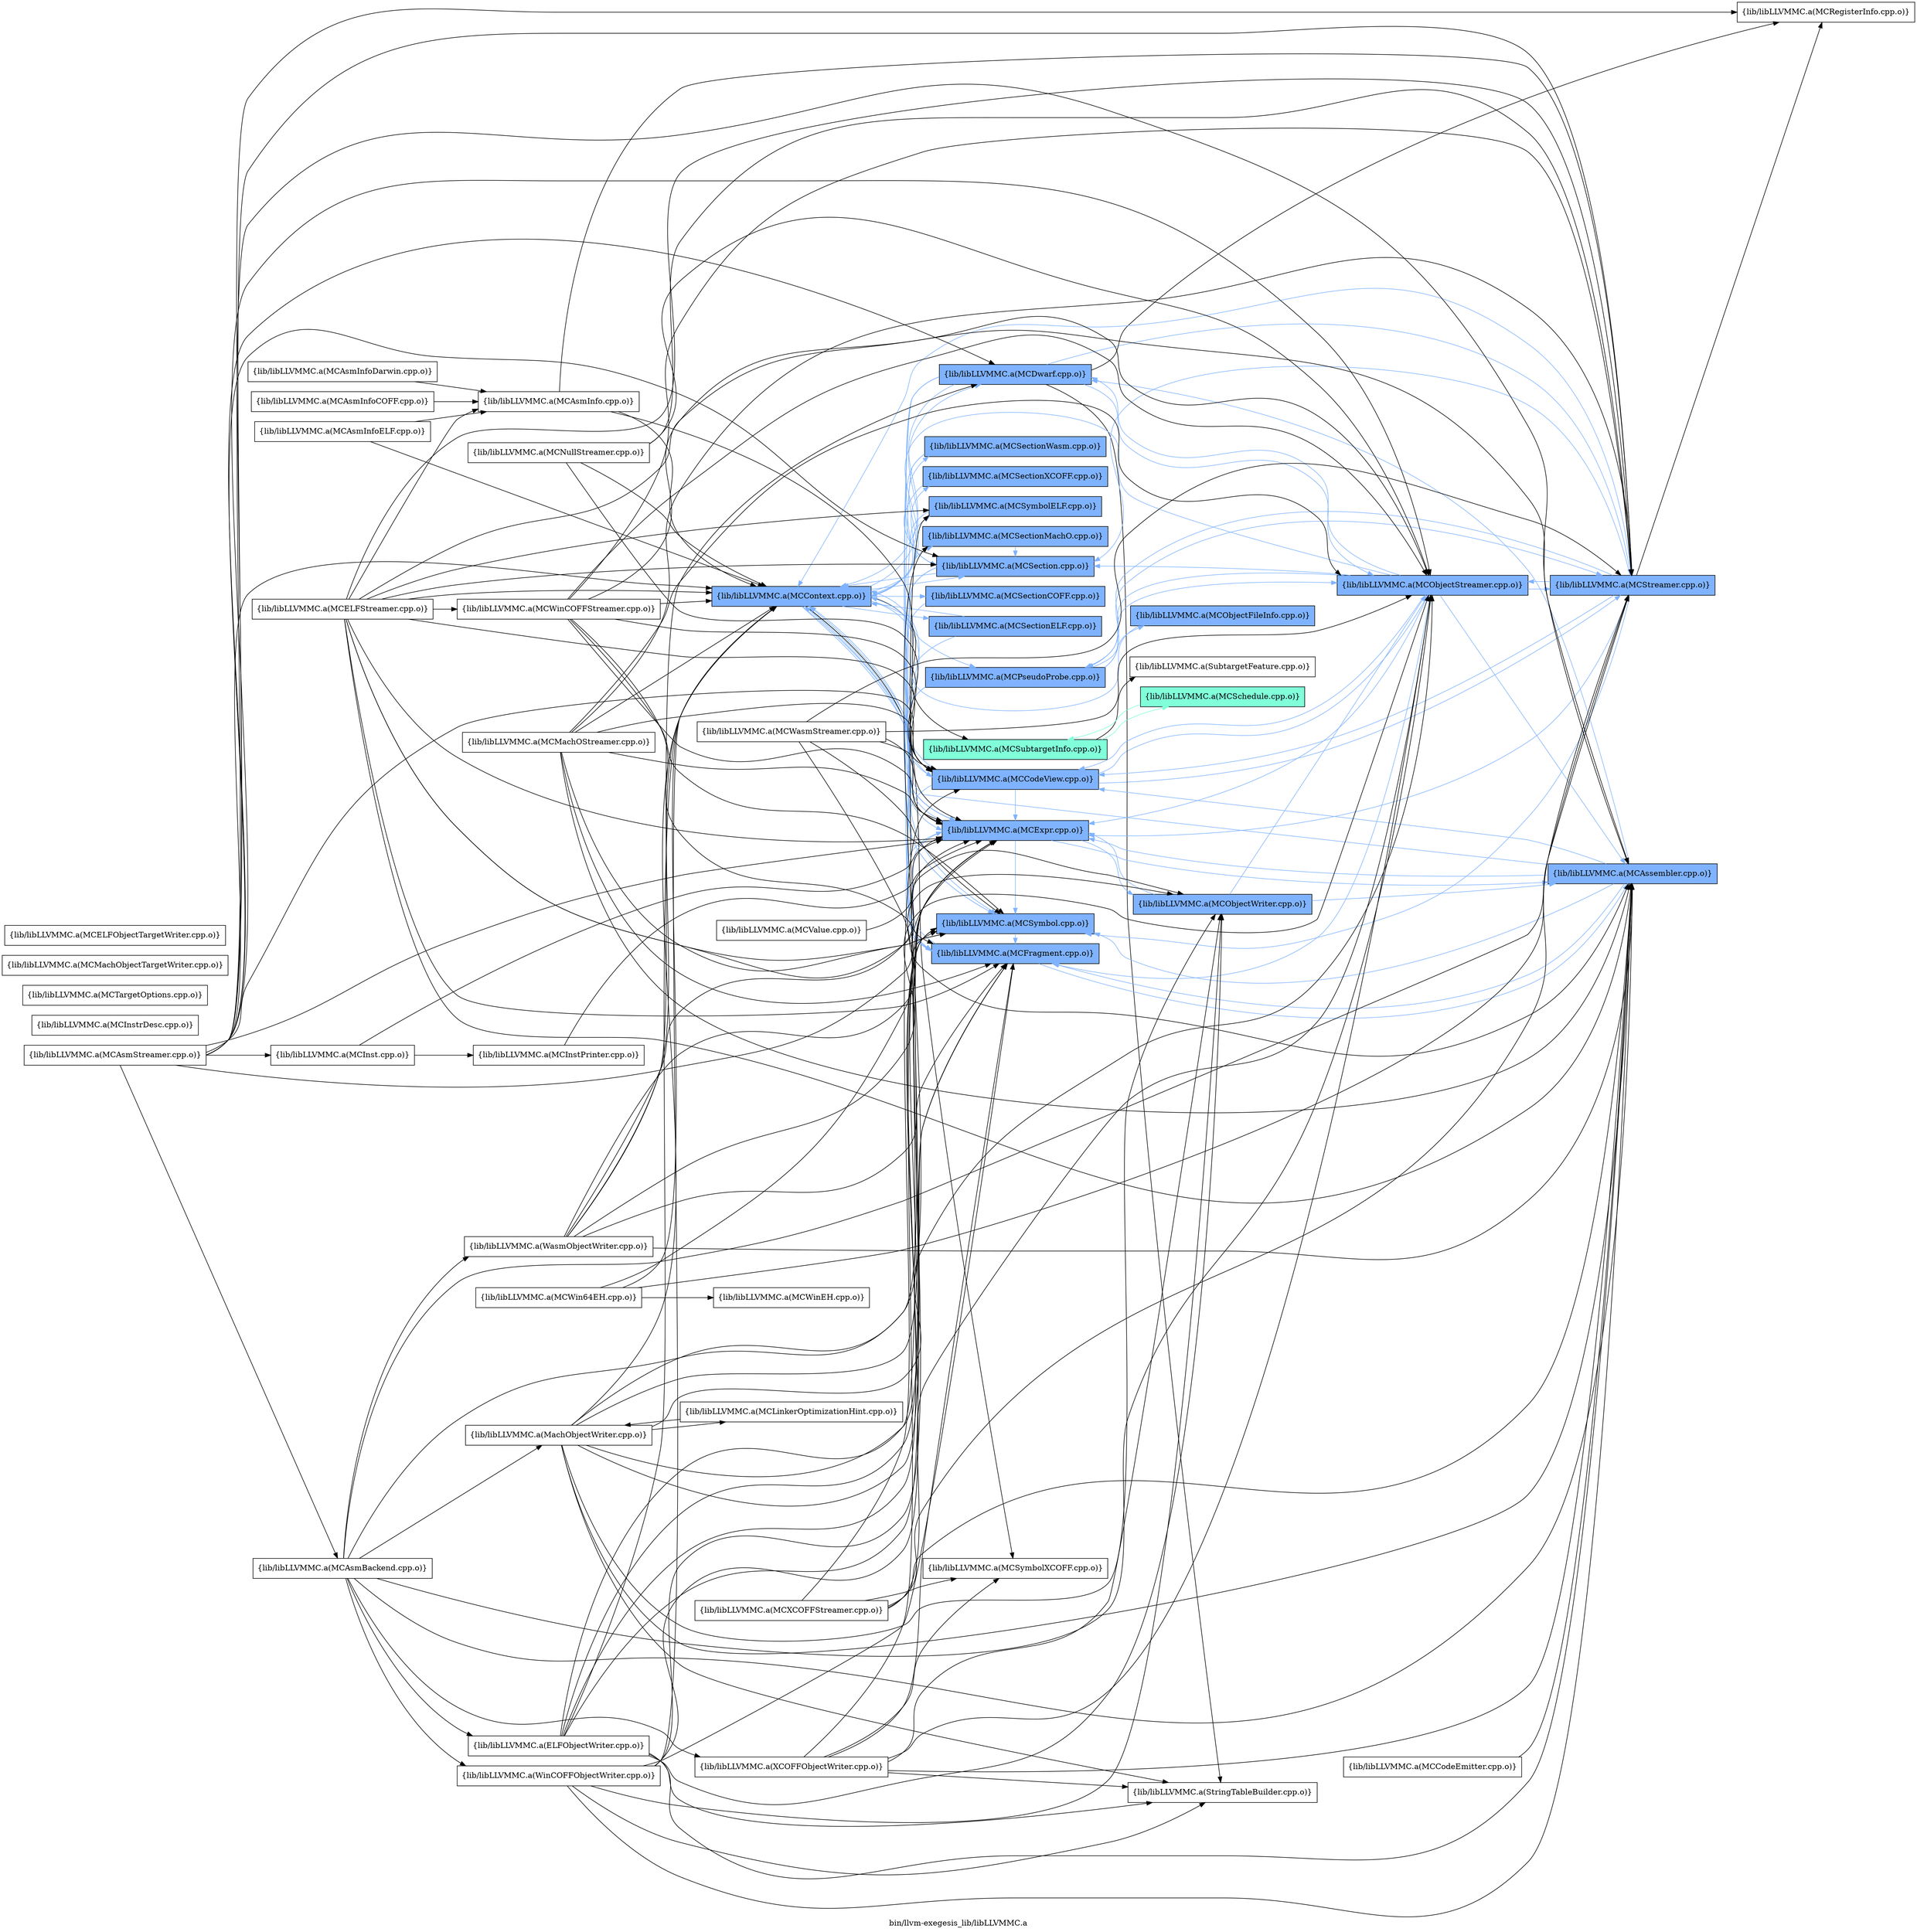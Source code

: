 digraph "bin/llvm-exegesis_lib/libLLVMMC.a" {
	label="bin/llvm-exegesis_lib/libLLVMMC.a";
	rankdir=LR;
	{ rank=same; Node0x55b4449efad8;  }
	{ rank=same; Node0x55b4449ef498; Node0x55b4449eecc8; Node0x55b4449ee5e8; Node0x55b4449d89c8; Node0x55b4449d9ff8; Node0x55b4449db128; Node0x55b4449da908; Node0x55b4449dca28; Node0x55b4449dc398; Node0x55b4449dbc18; Node0x55b4449e5178; Node0x55b4449e6028; Node0x55b4449e1f28; Node0x55b4449e2608; Node0x55b4449e2dd8;  }
	{ rank=same; Node0x55b4449efad8;  }
	{ rank=same; Node0x55b4449ef498; Node0x55b4449eecc8; Node0x55b4449ee5e8; Node0x55b4449d89c8; Node0x55b4449d9ff8; Node0x55b4449db128; Node0x55b4449da908; Node0x55b4449dca28; Node0x55b4449dc398; Node0x55b4449dbc18; Node0x55b4449e5178; Node0x55b4449e6028; Node0x55b4449e1f28; Node0x55b4449e2608; Node0x55b4449e2dd8;  }

	Node0x55b4449efad8 [shape=record,shape=box,group=2,style=filled,fillcolor="0.600000 0.5 1",label="{lib/libLLVMMC.a(MCContext.cpp.o)}"];
	Node0x55b4449efad8 -> Node0x55b4449ef498[color="0.600000 0.5 1"];
	Node0x55b4449efad8 -> Node0x55b4449eecc8[color="0.600000 0.5 1"];
	Node0x55b4449efad8 -> Node0x55b4449ee5e8[color="0.600000 0.5 1"];
	Node0x55b4449efad8 -> Node0x55b4449d89c8[color="0.600000 0.5 1"];
	Node0x55b4449efad8 -> Node0x55b4449d9ff8[color="0.600000 0.5 1"];
	Node0x55b4449efad8 -> Node0x55b4449db128[color="0.600000 0.5 1"];
	Node0x55b4449efad8 -> Node0x55b4449da908[color="0.600000 0.5 1"];
	Node0x55b4449efad8 -> Node0x55b4449dca28[color="0.600000 0.5 1"];
	Node0x55b4449efad8 -> Node0x55b4449dc398[color="0.600000 0.5 1"];
	Node0x55b4449efad8 -> Node0x55b4449dbc18[color="0.600000 0.5 1"];
	Node0x55b4449efad8 -> Node0x55b4449e5178[color="0.600000 0.5 1"];
	Node0x55b4449efad8 -> Node0x55b4449e6028;
	Node0x55b4449efad8 -> Node0x55b4449e1f28[color="0.600000 0.5 1"];
	Node0x55b4449efad8 -> Node0x55b4449e2608[color="0.600000 0.5 1"];
	Node0x55b4449efad8 -> Node0x55b4449e2dd8;
	Node0x55b4449e6028 [shape=record,shape=box,group=1,style=filled,fillcolor="0.450000 0.5 1",label="{lib/libLLVMMC.a(MCSubtargetInfo.cpp.o)}"];
	Node0x55b4449e6028 -> Node0x55b4449e65c8[color="0.450000 0.5 1"];
	Node0x55b4449e6028 -> Node0x55b4449e3918;
	Node0x55b4449ef498 [shape=record,shape=box,group=2,style=filled,fillcolor="0.600000 0.5 1",label="{lib/libLLVMMC.a(MCCodeView.cpp.o)}"];
	Node0x55b4449ef498 -> Node0x55b4449efad8[color="0.600000 0.5 1"];
	Node0x55b4449ef498 -> Node0x55b4449ee5e8[color="0.600000 0.5 1"];
	Node0x55b4449ef498 -> Node0x55b4449d89c8[color="0.600000 0.5 1"];
	Node0x55b4449ef498 -> Node0x55b4449d86f8[color="0.600000 0.5 1"];
	Node0x55b4449ef498 -> Node0x55b4449e58f8[color="0.600000 0.5 1"];
	Node0x55b4449eecc8 [shape=record,shape=box,group=2,style=filled,fillcolor="0.600000 0.5 1",label="{lib/libLLVMMC.a(MCDwarf.cpp.o)}"];
	Node0x55b4449eecc8 -> Node0x55b4449efad8[color="0.600000 0.5 1"];
	Node0x55b4449eecc8 -> Node0x55b4449ef498[color="0.600000 0.5 1"];
	Node0x55b4449eecc8 -> Node0x55b4449ee5e8[color="0.600000 0.5 1"];
	Node0x55b4449eecc8 -> Node0x55b4449d86f8[color="0.600000 0.5 1"];
	Node0x55b4449eecc8 -> Node0x55b4449d8ec8;
	Node0x55b4449eecc8 -> Node0x55b4449db128[color="0.600000 0.5 1"];
	Node0x55b4449eecc8 -> Node0x55b4449e58f8[color="0.600000 0.5 1"];
	Node0x55b4449eecc8 -> Node0x55b4449e3198;
	Node0x55b4449ee5e8 [shape=record,shape=box,group=2,style=filled,fillcolor="0.600000 0.5 1",label="{lib/libLLVMMC.a(MCExpr.cpp.o)}"];
	Node0x55b4449ee5e8 -> Node0x55b4449efad8[color="0.600000 0.5 1"];
	Node0x55b4449ee5e8 -> Node0x55b4449cb688[color="0.600000 0.5 1"];
	Node0x55b4449ee5e8 -> Node0x55b4449d89c8[color="0.600000 0.5 1"];
	Node0x55b4449ee5e8 -> Node0x55b4449d7f78[color="0.600000 0.5 1"];
	Node0x55b4449ee5e8 -> Node0x55b4449e1f28[color="0.600000 0.5 1"];
	Node0x55b4449d89c8 [shape=record,shape=box,group=2,style=filled,fillcolor="0.600000 0.5 1",label="{lib/libLLVMMC.a(MCFragment.cpp.o)}"];
	Node0x55b4449d89c8 -> Node0x55b4449efad8[color="0.600000 0.5 1"];
	Node0x55b4449d89c8 -> Node0x55b4449ee5e8[color="0.600000 0.5 1"];
	Node0x55b4449d89c8 -> Node0x55b4449cb688[color="0.600000 0.5 1"];
	Node0x55b4449d9ff8 [shape=record,shape=box,group=2,style=filled,fillcolor="0.600000 0.5 1",label="{lib/libLLVMMC.a(MCPseudoProbe.cpp.o)}"];
	Node0x55b4449d9ff8 -> Node0x55b4449ee5e8[color="0.600000 0.5 1"];
	Node0x55b4449d9ff8 -> Node0x55b4449d89c8[color="0.600000 0.5 1"];
	Node0x55b4449d9ff8 -> Node0x55b4449d86f8[color="0.600000 0.5 1"];
	Node0x55b4449d9ff8 -> Node0x55b4449d9878[color="0.600000 0.5 1"];
	Node0x55b4449d9ff8 -> Node0x55b4449e58f8[color="0.600000 0.5 1"];
	Node0x55b4449db128 [shape=record,shape=box,group=2,style=filled,fillcolor="0.600000 0.5 1",label="{lib/libLLVMMC.a(MCSection.cpp.o)}"];
	Node0x55b4449db128 -> Node0x55b4449efad8[color="0.600000 0.5 1"];
	Node0x55b4449db128 -> Node0x55b4449ee5e8[color="0.600000 0.5 1"];
	Node0x55b4449db128 -> Node0x55b4449d89c8[color="0.600000 0.5 1"];
	Node0x55b4449db128 -> Node0x55b4449e1f28[color="0.600000 0.5 1"];
	Node0x55b4449da908 [shape=record,shape=box,group=2,style=filled,fillcolor="0.600000 0.5 1",label="{lib/libLLVMMC.a(MCSectionCOFF.cpp.o)}"];
	Node0x55b4449da908 -> Node0x55b4449e1f28[color="0.600000 0.5 1"];
	Node0x55b4449dca28 [shape=record,shape=box,group=2,style=filled,fillcolor="0.600000 0.5 1",label="{lib/libLLVMMC.a(MCSectionELF.cpp.o)}"];
	Node0x55b4449dca28 -> Node0x55b4449efad8[color="0.600000 0.5 1"];
	Node0x55b4449dca28 -> Node0x55b4449ee5e8[color="0.600000 0.5 1"];
	Node0x55b4449dc398 [shape=record,shape=box,group=2,style=filled,fillcolor="0.600000 0.5 1",label="{lib/libLLVMMC.a(MCSectionMachO.cpp.o)}"];
	Node0x55b4449dc398 -> Node0x55b4449db128[color="0.600000 0.5 1"];
	Node0x55b4449dbc18 [shape=record,shape=box,group=2,style=filled,fillcolor="0.600000 0.5 1",label="{lib/libLLVMMC.a(MCSectionWasm.cpp.o)}"];
	Node0x55b4449dbc18 -> Node0x55b4449ee5e8[color="0.600000 0.5 1"];
	Node0x55b4449dbc18 -> Node0x55b4449db128[color="0.600000 0.5 1"];
	Node0x55b4449e5178 [shape=record,shape=box,group=2,style=filled,fillcolor="0.600000 0.5 1",label="{lib/libLLVMMC.a(MCSectionXCOFF.cpp.o)}"];
	Node0x55b4449e5178 -> Node0x55b4449db128[color="0.600000 0.5 1"];
	Node0x55b4449e1f28 [shape=record,shape=box,group=2,style=filled,fillcolor="0.600000 0.5 1",label="{lib/libLLVMMC.a(MCSymbol.cpp.o)}"];
	Node0x55b4449e1f28 -> Node0x55b4449d89c8[color="0.600000 0.5 1"];
	Node0x55b4449e2608 [shape=record,shape=box,group=2,style=filled,fillcolor="0.600000 0.5 1",label="{lib/libLLVMMC.a(MCSymbolELF.cpp.o)}"];
	Node0x55b4449e2608 -> Node0x55b4449ee5e8[color="0.600000 0.5 1"];
	Node0x55b4449e2dd8 [shape=record,shape=box,group=0,label="{lib/libLLVMMC.a(MCSymbolXCOFF.cpp.o)}"];
	Node0x55b4449d86f8 [shape=record,shape=box,group=2,style=filled,fillcolor="0.600000 0.5 1",label="{lib/libLLVMMC.a(MCObjectStreamer.cpp.o)}"];
	Node0x55b4449d86f8 -> Node0x55b4449efad8[color="0.600000 0.5 1"];
	Node0x55b4449d86f8 -> Node0x55b4449ef498[color="0.600000 0.5 1"];
	Node0x55b4449d86f8 -> Node0x55b4449eecc8[color="0.600000 0.5 1"];
	Node0x55b4449d86f8 -> Node0x55b4449ee5e8[color="0.600000 0.5 1"];
	Node0x55b4449d86f8 -> Node0x55b4449cb688[color="0.600000 0.5 1"];
	Node0x55b4449d86f8 -> Node0x55b4449d89c8[color="0.600000 0.5 1"];
	Node0x55b4449d86f8 -> Node0x55b4449d9ff8[color="0.600000 0.5 1"];
	Node0x55b4449d86f8 -> Node0x55b4449db128[color="0.600000 0.5 1"];
	Node0x55b4449d86f8 -> Node0x55b4449e58f8[color="0.600000 0.5 1"];
	Node0x55b4449e58f8 [shape=record,shape=box,group=2,style=filled,fillcolor="0.600000 0.5 1",label="{lib/libLLVMMC.a(MCStreamer.cpp.o)}"];
	Node0x55b4449e58f8 -> Node0x55b4449efad8[color="0.600000 0.5 1"];
	Node0x55b4449e58f8 -> Node0x55b4449ef498[color="0.600000 0.5 1"];
	Node0x55b4449e58f8 -> Node0x55b4449ee5e8[color="0.600000 0.5 1"];
	Node0x55b4449e58f8 -> Node0x55b4449d86f8[color="0.600000 0.5 1"];
	Node0x55b4449e58f8 -> Node0x55b4449d9ff8[color="0.600000 0.5 1"];
	Node0x55b4449e58f8 -> Node0x55b4449d8ec8;
	Node0x55b4449e58f8 -> Node0x55b4449db128[color="0.600000 0.5 1"];
	Node0x55b4449e58f8 -> Node0x55b4449e1f28[color="0.600000 0.5 1"];
	Node0x55b4449d8ec8 [shape=record,shape=box,group=0,label="{lib/libLLVMMC.a(MCRegisterInfo.cpp.o)}"];
	Node0x55b4449e3198 [shape=record,shape=box,group=0,label="{lib/libLLVMMC.a(StringTableBuilder.cpp.o)}"];
	Node0x55b4449cb688 [shape=record,shape=box,group=2,style=filled,fillcolor="0.600000 0.5 1",label="{lib/libLLVMMC.a(MCAssembler.cpp.o)}"];
	Node0x55b4449cb688 -> Node0x55b4449efad8[color="0.600000 0.5 1"];
	Node0x55b4449cb688 -> Node0x55b4449ef498[color="0.600000 0.5 1"];
	Node0x55b4449cb688 -> Node0x55b4449eecc8[color="0.600000 0.5 1"];
	Node0x55b4449cb688 -> Node0x55b4449ee5e8[color="0.600000 0.5 1"];
	Node0x55b4449cb688 -> Node0x55b4449d89c8[color="0.600000 0.5 1"];
	Node0x55b4449cb688 -> Node0x55b4449e1f28[color="0.600000 0.5 1"];
	Node0x55b4449d7f78 [shape=record,shape=box,group=2,style=filled,fillcolor="0.600000 0.5 1",label="{lib/libLLVMMC.a(MCObjectWriter.cpp.o)}"];
	Node0x55b4449d7f78 -> Node0x55b4449ee5e8[color="0.600000 0.5 1"];
	Node0x55b4449d7f78 -> Node0x55b4449cb688[color="0.600000 0.5 1"];
	Node0x55b4449d7f78 -> Node0x55b4449d86f8[color="0.600000 0.5 1"];
	Node0x55b4449d9878 [shape=record,shape=box,group=2,style=filled,fillcolor="0.600000 0.5 1",label="{lib/libLLVMMC.a(MCObjectFileInfo.cpp.o)}"];
	Node0x55b4449d9878 -> Node0x55b4449efad8[color="0.600000 0.5 1"];
	Node0x55b4449e65c8 [shape=record,shape=box,group=1,style=filled,fillcolor="0.450000 0.5 1",label="{lib/libLLVMMC.a(MCSchedule.cpp.o)}"];
	Node0x55b4449e65c8 -> Node0x55b4449e6028[color="0.450000 0.5 1"];
	Node0x55b4449e3918 [shape=record,shape=box,group=0,label="{lib/libLLVMMC.a(SubtargetFeature.cpp.o)}"];
	Node0x55b4449e1988 [shape=record,shape=box,group=0,label="{lib/libLLVMMC.a(MCInstrDesc.cpp.o)}"];
	Node0x55b4449ef268 [shape=record,shape=box,group=0,label="{lib/libLLVMMC.a(MCInstPrinter.cpp.o)}"];
	Node0x55b4449ef268 -> Node0x55b4449ee5e8;
	Node0x55b4449e5d58 [shape=record,shape=box,group=0,label="{lib/libLLVMMC.a(MCAsmInfo.cpp.o)}"];
	Node0x55b4449e5d58 -> Node0x55b4449efad8;
	Node0x55b4449e5d58 -> Node0x55b4449ee5e8;
	Node0x55b4449e5d58 -> Node0x55b4449e58f8;
	Node0x55b4449e59e8 [shape=record,shape=box,group=0,label="{lib/libLLVMMC.a(MCTargetOptions.cpp.o)}"];
	Node0x55b4449e4ae8 [shape=record,shape=box,group=0,label="{lib/libLLVMMC.a(MCAsmBackend.cpp.o)}"];
	Node0x55b4449e4ae8 -> Node0x55b4449ee5e8;
	Node0x55b4449e4ae8 -> Node0x55b4449cb688;
	Node0x55b4449e4ae8 -> Node0x55b4449d86f8;
	Node0x55b4449e4ae8 -> Node0x55b4449e58f8;
	Node0x55b4449e4ae8 -> Node0x55b4449e3f08;
	Node0x55b4449e4ae8 -> Node0x55b4449e39b8;
	Node0x55b4449e4ae8 -> Node0x55b4449ddab8;
	Node0x55b4449e4ae8 -> Node0x55b4449f08e8;
	Node0x55b4449e4ae8 -> Node0x55b4449ef998;
	Node0x55b4449ef5d8 [shape=record,shape=box,group=0,label="{lib/libLLVMMC.a(MCInst.cpp.o)}"];
	Node0x55b4449ef5d8 -> Node0x55b4449ee5e8;
	Node0x55b4449ef5d8 -> Node0x55b4449ef268;
	Node0x55b4449e3f08 [shape=record,shape=box,group=0,label="{lib/libLLVMMC.a(WasmObjectWriter.cpp.o)}"];
	Node0x55b4449e3f08 -> Node0x55b4449efad8;
	Node0x55b4449e3f08 -> Node0x55b4449eecc8;
	Node0x55b4449e3f08 -> Node0x55b4449ee5e8;
	Node0x55b4449e3f08 -> Node0x55b4449cb688;
	Node0x55b4449e3f08 -> Node0x55b4449d89c8;
	Node0x55b4449e3f08 -> Node0x55b4449d86f8;
	Node0x55b4449e3f08 -> Node0x55b4449d7f78;
	Node0x55b4449e39b8 [shape=record,shape=box,group=0,label="{lib/libLLVMMC.a(MachObjectWriter.cpp.o)}"];
	Node0x55b4449e39b8 -> Node0x55b4449efad8;
	Node0x55b4449e39b8 -> Node0x55b4449ee5e8;
	Node0x55b4449e39b8 -> Node0x55b4449cb688;
	Node0x55b4449e39b8 -> Node0x55b4449d89c8;
	Node0x55b4449e39b8 -> Node0x55b4449d86f8;
	Node0x55b4449e39b8 -> Node0x55b4449d7f78;
	Node0x55b4449e39b8 -> Node0x55b4449dc398;
	Node0x55b4449e39b8 -> Node0x55b4449e1f28;
	Node0x55b4449e39b8 -> Node0x55b4449e3198;
	Node0x55b4449e39b8 -> Node0x55b4449e3738;
	Node0x55b4449ddab8 [shape=record,shape=box,group=0,label="{lib/libLLVMMC.a(ELFObjectWriter.cpp.o)}"];
	Node0x55b4449ddab8 -> Node0x55b4449efad8;
	Node0x55b4449ddab8 -> Node0x55b4449ee5e8;
	Node0x55b4449ddab8 -> Node0x55b4449cb688;
	Node0x55b4449ddab8 -> Node0x55b4449d89c8;
	Node0x55b4449ddab8 -> Node0x55b4449d7f78;
	Node0x55b4449ddab8 -> Node0x55b4449e1f28;
	Node0x55b4449ddab8 -> Node0x55b4449e2608;
	Node0x55b4449ddab8 -> Node0x55b4449e3198;
	Node0x55b4449f08e8 [shape=record,shape=box,group=0,label="{lib/libLLVMMC.a(WinCOFFObjectWriter.cpp.o)}"];
	Node0x55b4449f08e8 -> Node0x55b4449efad8;
	Node0x55b4449f08e8 -> Node0x55b4449ee5e8;
	Node0x55b4449f08e8 -> Node0x55b4449cb688;
	Node0x55b4449f08e8 -> Node0x55b4449d89c8;
	Node0x55b4449f08e8 -> Node0x55b4449d7f78;
	Node0x55b4449f08e8 -> Node0x55b4449e1f28;
	Node0x55b4449f08e8 -> Node0x55b4449e3198;
	Node0x55b4449ef998 [shape=record,shape=box,group=0,label="{lib/libLLVMMC.a(XCOFFObjectWriter.cpp.o)}"];
	Node0x55b4449ef998 -> Node0x55b4449ee5e8;
	Node0x55b4449ef998 -> Node0x55b4449cb688;
	Node0x55b4449ef998 -> Node0x55b4449d89c8;
	Node0x55b4449ef998 -> Node0x55b4449d86f8;
	Node0x55b4449ef998 -> Node0x55b4449d7f78;
	Node0x55b4449ef998 -> Node0x55b4449e2dd8;
	Node0x55b4449ef998 -> Node0x55b4449e3198;
	Node0x55b4449e3738 [shape=record,shape=box,group=0,label="{lib/libLLVMMC.a(MCLinkerOptimizationHint.cpp.o)}"];
	Node0x55b4449e3738 -> Node0x55b4449e39b8;
	Node0x55b4449ee728 [shape=record,shape=box,group=0,label="{lib/libLLVMMC.a(MCAsmInfoDarwin.cpp.o)}"];
	Node0x55b4449ee728 -> Node0x55b4449e5d58;
	Node0x55b4449ed8c8 [shape=record,shape=box,group=0,label="{lib/libLLVMMC.a(MCAsmInfoELF.cpp.o)}"];
	Node0x55b4449ed8c8 -> Node0x55b4449efad8;
	Node0x55b4449ed8c8 -> Node0x55b4449e5d58;
	Node0x55b4449ed878 [shape=record,shape=box,group=0,label="{lib/libLLVMMC.a(MCAsmInfoCOFF.cpp.o)}"];
	Node0x55b4449ed878 -> Node0x55b4449e5d58;
	Node0x55b4449e8fa8 [shape=record,shape=box,group=0,label="{lib/libLLVMMC.a(MCCodeEmitter.cpp.o)}"];
	Node0x55b4449e8fa8 -> Node0x55b4449cb688;
	Node0x55b4449e76f8 [shape=record,shape=box,group=0,label="{lib/libLLVMMC.a(MCMachObjectTargetWriter.cpp.o)}"];
	Node0x55b4449e6d98 [shape=record,shape=box,group=0,label="{lib/libLLVMMC.a(MCValue.cpp.o)}"];
	Node0x55b4449e6d98 -> Node0x55b4449ee5e8;
	Node0x55b4449f04d8 [shape=record,shape=box,group=0,label="{lib/libLLVMMC.a(MCELFObjectTargetWriter.cpp.o)}"];
	Node0x55b4449eed18 [shape=record,shape=box,group=0,label="{lib/libLLVMMC.a(MCWin64EH.cpp.o)}"];
	Node0x55b4449eed18 -> Node0x55b4449efad8;
	Node0x55b4449eed18 -> Node0x55b4449ee5e8;
	Node0x55b4449eed18 -> Node0x55b4449e58f8;
	Node0x55b4449eed18 -> Node0x55b4449ee7c8;
	Node0x55b4449ee7c8 [shape=record,shape=box,group=0,label="{lib/libLLVMMC.a(MCWinEH.cpp.o)}"];
	Node0x55b4449ee8b8 [shape=record,shape=box,group=0,label="{lib/libLLVMMC.a(MCWinCOFFStreamer.cpp.o)}"];
	Node0x55b4449ee8b8 -> Node0x55b4449efad8;
	Node0x55b4449ee8b8 -> Node0x55b4449ef498;
	Node0x55b4449ee8b8 -> Node0x55b4449ee5e8;
	Node0x55b4449ee8b8 -> Node0x55b4449cb688;
	Node0x55b4449ee8b8 -> Node0x55b4449d89c8;
	Node0x55b4449ee8b8 -> Node0x55b4449d86f8;
	Node0x55b4449ee8b8 -> Node0x55b4449e58f8;
	Node0x55b4449ee8b8 -> Node0x55b4449e1f28;
	Node0x55b4449c8ac8 [shape=record,shape=box,group=0,label="{lib/libLLVMMC.a(MCXCOFFStreamer.cpp.o)}"];
	Node0x55b4449c8ac8 -> Node0x55b4449ef498;
	Node0x55b4449c8ac8 -> Node0x55b4449cb688;
	Node0x55b4449c8ac8 -> Node0x55b4449d86f8;
	Node0x55b4449c8ac8 -> Node0x55b4449e58f8;
	Node0x55b4449c8ac8 -> Node0x55b4449e2dd8;
	Node0x55b4449efc18 [shape=record,shape=box,group=0,label="{lib/libLLVMMC.a(MCELFStreamer.cpp.o)}"];
	Node0x55b4449efc18 -> Node0x55b4449efad8;
	Node0x55b4449efc18 -> Node0x55b4449ef498;
	Node0x55b4449efc18 -> Node0x55b4449ee5e8;
	Node0x55b4449efc18 -> Node0x55b4449cb688;
	Node0x55b4449efc18 -> Node0x55b4449d89c8;
	Node0x55b4449efc18 -> Node0x55b4449d86f8;
	Node0x55b4449efc18 -> Node0x55b4449d7f78;
	Node0x55b4449efc18 -> Node0x55b4449db128;
	Node0x55b4449efc18 -> Node0x55b4449e58f8;
	Node0x55b4449efc18 -> Node0x55b4449e1f28;
	Node0x55b4449efc18 -> Node0x55b4449e2608;
	Node0x55b4449efc18 -> Node0x55b4449e5d58;
	Node0x55b4449efc18 -> Node0x55b4449ee8b8;
	Node0x55b4449ef9e8 [shape=record,shape=box,group=0,label="{lib/libLLVMMC.a(MCMachOStreamer.cpp.o)}"];
	Node0x55b4449ef9e8 -> Node0x55b4449efad8;
	Node0x55b4449ef9e8 -> Node0x55b4449ef498;
	Node0x55b4449ef9e8 -> Node0x55b4449ee5e8;
	Node0x55b4449ef9e8 -> Node0x55b4449cb688;
	Node0x55b4449ef9e8 -> Node0x55b4449d89c8;
	Node0x55b4449ef9e8 -> Node0x55b4449d86f8;
	Node0x55b4449ef9e8 -> Node0x55b4449e58f8;
	Node0x55b4449ef9e8 -> Node0x55b4449e1f28;
	Node0x55b4449ef6c8 [shape=record,shape=box,group=0,label="{lib/libLLVMMC.a(MCWasmStreamer.cpp.o)}"];
	Node0x55b4449ef6c8 -> Node0x55b4449ef498;
	Node0x55b4449ef6c8 -> Node0x55b4449ee5e8;
	Node0x55b4449ef6c8 -> Node0x55b4449cb688;
	Node0x55b4449ef6c8 -> Node0x55b4449d86f8;
	Node0x55b4449ef6c8 -> Node0x55b4449e58f8;
	Node0x55b4449ef6c8 -> Node0x55b4449e1f28;
	Node0x55b4449eea48 [shape=record,shape=box,group=0,label="{lib/libLLVMMC.a(MCAsmStreamer.cpp.o)}"];
	Node0x55b4449eea48 -> Node0x55b4449efad8;
	Node0x55b4449eea48 -> Node0x55b4449ef498;
	Node0x55b4449eea48 -> Node0x55b4449eecc8;
	Node0x55b4449eea48 -> Node0x55b4449ee5e8;
	Node0x55b4449eea48 -> Node0x55b4449cb688;
	Node0x55b4449eea48 -> Node0x55b4449d86f8;
	Node0x55b4449eea48 -> Node0x55b4449d8ec8;
	Node0x55b4449eea48 -> Node0x55b4449db128;
	Node0x55b4449eea48 -> Node0x55b4449e58f8;
	Node0x55b4449eea48 -> Node0x55b4449e1f28;
	Node0x55b4449eea48 -> Node0x55b4449e4ae8;
	Node0x55b4449eea48 -> Node0x55b4449ef5d8;
	Node0x55b4449ee778 [shape=record,shape=box,group=0,label="{lib/libLLVMMC.a(MCNullStreamer.cpp.o)}"];
	Node0x55b4449ee778 -> Node0x55b4449efad8;
	Node0x55b4449ee778 -> Node0x55b4449ef498;
	Node0x55b4449ee778 -> Node0x55b4449d86f8;
	Node0x55b4449ee778 -> Node0x55b4449e58f8;
}
